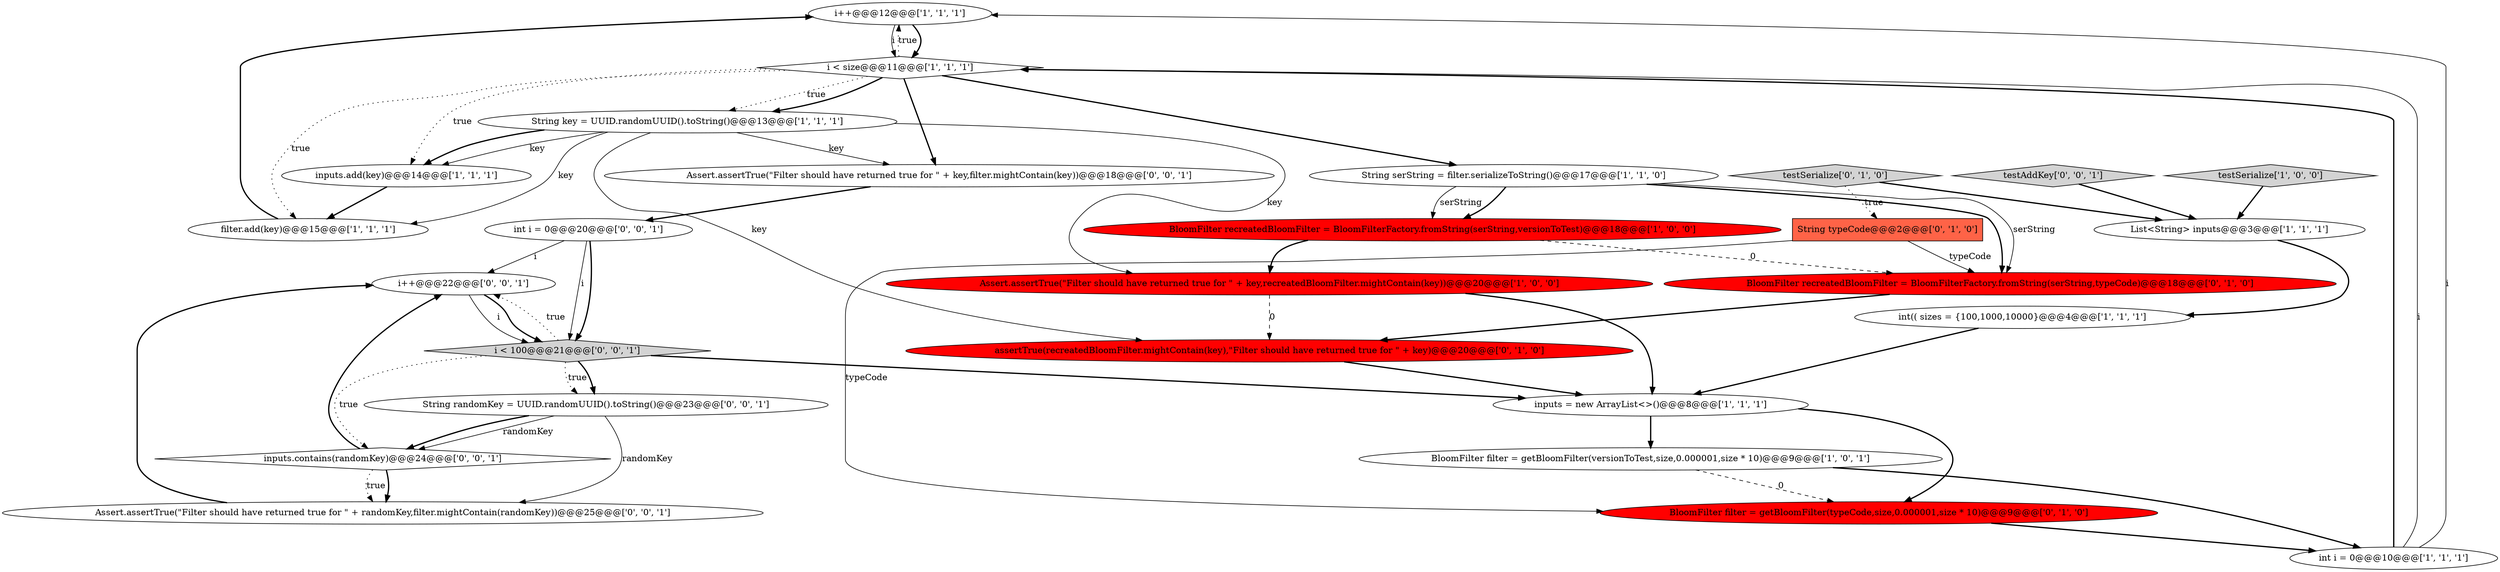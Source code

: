 digraph {
8 [style = filled, label = "i++@@@12@@@['1', '1', '1']", fillcolor = white, shape = ellipse image = "AAA0AAABBB1BBB"];
16 [style = filled, label = "testSerialize['0', '1', '0']", fillcolor = lightgray, shape = diamond image = "AAA0AAABBB2BBB"];
23 [style = filled, label = "i++@@@22@@@['0', '0', '1']", fillcolor = white, shape = ellipse image = "AAA0AAABBB3BBB"];
25 [style = filled, label = "Assert.assertTrue(\"Filter should have returned true for \" + key,filter.mightContain(key))@@@18@@@['0', '0', '1']", fillcolor = white, shape = ellipse image = "AAA0AAABBB3BBB"];
1 [style = filled, label = "testSerialize['1', '0', '0']", fillcolor = lightgray, shape = diamond image = "AAA0AAABBB1BBB"];
11 [style = filled, label = "filter.add(key)@@@15@@@['1', '1', '1']", fillcolor = white, shape = ellipse image = "AAA0AAABBB1BBB"];
9 [style = filled, label = "String serString = filter.serializeToString()@@@17@@@['1', '1', '0']", fillcolor = white, shape = ellipse image = "AAA0AAABBB1BBB"];
14 [style = filled, label = "String typeCode@@@2@@@['0', '1', '0']", fillcolor = tomato, shape = box image = "AAA1AAABBB2BBB"];
13 [style = filled, label = "inputs = new ArrayList<>()@@@8@@@['1', '1', '1']", fillcolor = white, shape = ellipse image = "AAA0AAABBB1BBB"];
26 [style = filled, label = "inputs.contains(randomKey)@@@24@@@['0', '0', '1']", fillcolor = white, shape = diamond image = "AAA0AAABBB3BBB"];
4 [style = filled, label = "BloomFilter recreatedBloomFilter = BloomFilterFactory.fromString(serString,versionToTest)@@@18@@@['1', '0', '0']", fillcolor = red, shape = ellipse image = "AAA1AAABBB1BBB"];
7 [style = filled, label = "String key = UUID.randomUUID().toString()@@@13@@@['1', '1', '1']", fillcolor = white, shape = ellipse image = "AAA0AAABBB1BBB"];
10 [style = filled, label = "inputs.add(key)@@@14@@@['1', '1', '1']", fillcolor = white, shape = ellipse image = "AAA0AAABBB1BBB"];
18 [style = filled, label = "assertTrue(recreatedBloomFilter.mightContain(key),\"Filter should have returned true for \" + key)@@@20@@@['0', '1', '0']", fillcolor = red, shape = ellipse image = "AAA1AAABBB2BBB"];
24 [style = filled, label = "Assert.assertTrue(\"Filter should have returned true for \" + randomKey,filter.mightContain(randomKey))@@@25@@@['0', '0', '1']", fillcolor = white, shape = ellipse image = "AAA0AAABBB3BBB"];
15 [style = filled, label = "BloomFilter recreatedBloomFilter = BloomFilterFactory.fromString(serString,typeCode)@@@18@@@['0', '1', '0']", fillcolor = red, shape = ellipse image = "AAA1AAABBB2BBB"];
17 [style = filled, label = "BloomFilter filter = getBloomFilter(typeCode,size,0.000001,size * 10)@@@9@@@['0', '1', '0']", fillcolor = red, shape = ellipse image = "AAA1AAABBB2BBB"];
19 [style = filled, label = "String randomKey = UUID.randomUUID().toString()@@@23@@@['0', '0', '1']", fillcolor = white, shape = ellipse image = "AAA0AAABBB3BBB"];
21 [style = filled, label = "testAddKey['0', '0', '1']", fillcolor = lightgray, shape = diamond image = "AAA0AAABBB3BBB"];
6 [style = filled, label = "i < size@@@11@@@['1', '1', '1']", fillcolor = white, shape = diamond image = "AAA0AAABBB1BBB"];
0 [style = filled, label = "Assert.assertTrue(\"Filter should have returned true for \" + key,recreatedBloomFilter.mightContain(key))@@@20@@@['1', '0', '0']", fillcolor = red, shape = ellipse image = "AAA1AAABBB1BBB"];
20 [style = filled, label = "int i = 0@@@20@@@['0', '0', '1']", fillcolor = white, shape = ellipse image = "AAA0AAABBB3BBB"];
5 [style = filled, label = "int(( sizes = {100,1000,10000}@@@4@@@['1', '1', '1']", fillcolor = white, shape = ellipse image = "AAA0AAABBB1BBB"];
2 [style = filled, label = "BloomFilter filter = getBloomFilter(versionToTest,size,0.000001,size * 10)@@@9@@@['1', '0', '1']", fillcolor = white, shape = ellipse image = "AAA0AAABBB1BBB"];
12 [style = filled, label = "int i = 0@@@10@@@['1', '1', '1']", fillcolor = white, shape = ellipse image = "AAA0AAABBB1BBB"];
22 [style = filled, label = "i < 100@@@21@@@['0', '0', '1']", fillcolor = lightgray, shape = diamond image = "AAA0AAABBB3BBB"];
3 [style = filled, label = "List<String> inputs@@@3@@@['1', '1', '1']", fillcolor = white, shape = ellipse image = "AAA0AAABBB1BBB"];
16->3 [style = bold, label=""];
22->19 [style = dotted, label="true"];
0->13 [style = bold, label=""];
22->23 [style = dotted, label="true"];
22->19 [style = bold, label=""];
7->10 [style = bold, label=""];
9->4 [style = bold, label=""];
12->8 [style = solid, label="i"];
20->22 [style = solid, label="i"];
7->25 [style = solid, label="key"];
1->3 [style = bold, label=""];
23->22 [style = solid, label="i"];
8->6 [style = bold, label=""];
7->10 [style = solid, label="key"];
26->24 [style = bold, label=""];
12->6 [style = bold, label=""];
24->23 [style = bold, label=""];
15->18 [style = bold, label=""];
2->17 [style = dashed, label="0"];
4->15 [style = dashed, label="0"];
2->12 [style = bold, label=""];
4->0 [style = bold, label=""];
20->22 [style = bold, label=""];
19->24 [style = solid, label="randomKey"];
6->10 [style = dotted, label="true"];
12->6 [style = solid, label="i"];
7->11 [style = solid, label="key"];
13->17 [style = bold, label=""];
25->20 [style = bold, label=""];
3->5 [style = bold, label=""];
17->12 [style = bold, label=""];
23->22 [style = bold, label=""];
14->17 [style = solid, label="typeCode"];
22->26 [style = dotted, label="true"];
20->23 [style = solid, label="i"];
19->26 [style = solid, label="randomKey"];
9->15 [style = bold, label=""];
19->26 [style = bold, label=""];
7->0 [style = solid, label="key"];
5->13 [style = bold, label=""];
26->23 [style = bold, label=""];
7->18 [style = solid, label="key"];
9->15 [style = solid, label="serString"];
6->8 [style = dotted, label="true"];
16->14 [style = dotted, label="true"];
9->4 [style = solid, label="serString"];
18->13 [style = bold, label=""];
6->7 [style = dotted, label="true"];
26->24 [style = dotted, label="true"];
14->15 [style = solid, label="typeCode"];
11->8 [style = bold, label=""];
0->18 [style = dashed, label="0"];
6->11 [style = dotted, label="true"];
6->9 [style = bold, label=""];
6->7 [style = bold, label=""];
8->6 [style = solid, label="i"];
22->13 [style = bold, label=""];
6->25 [style = bold, label=""];
21->3 [style = bold, label=""];
13->2 [style = bold, label=""];
10->11 [style = bold, label=""];
}
